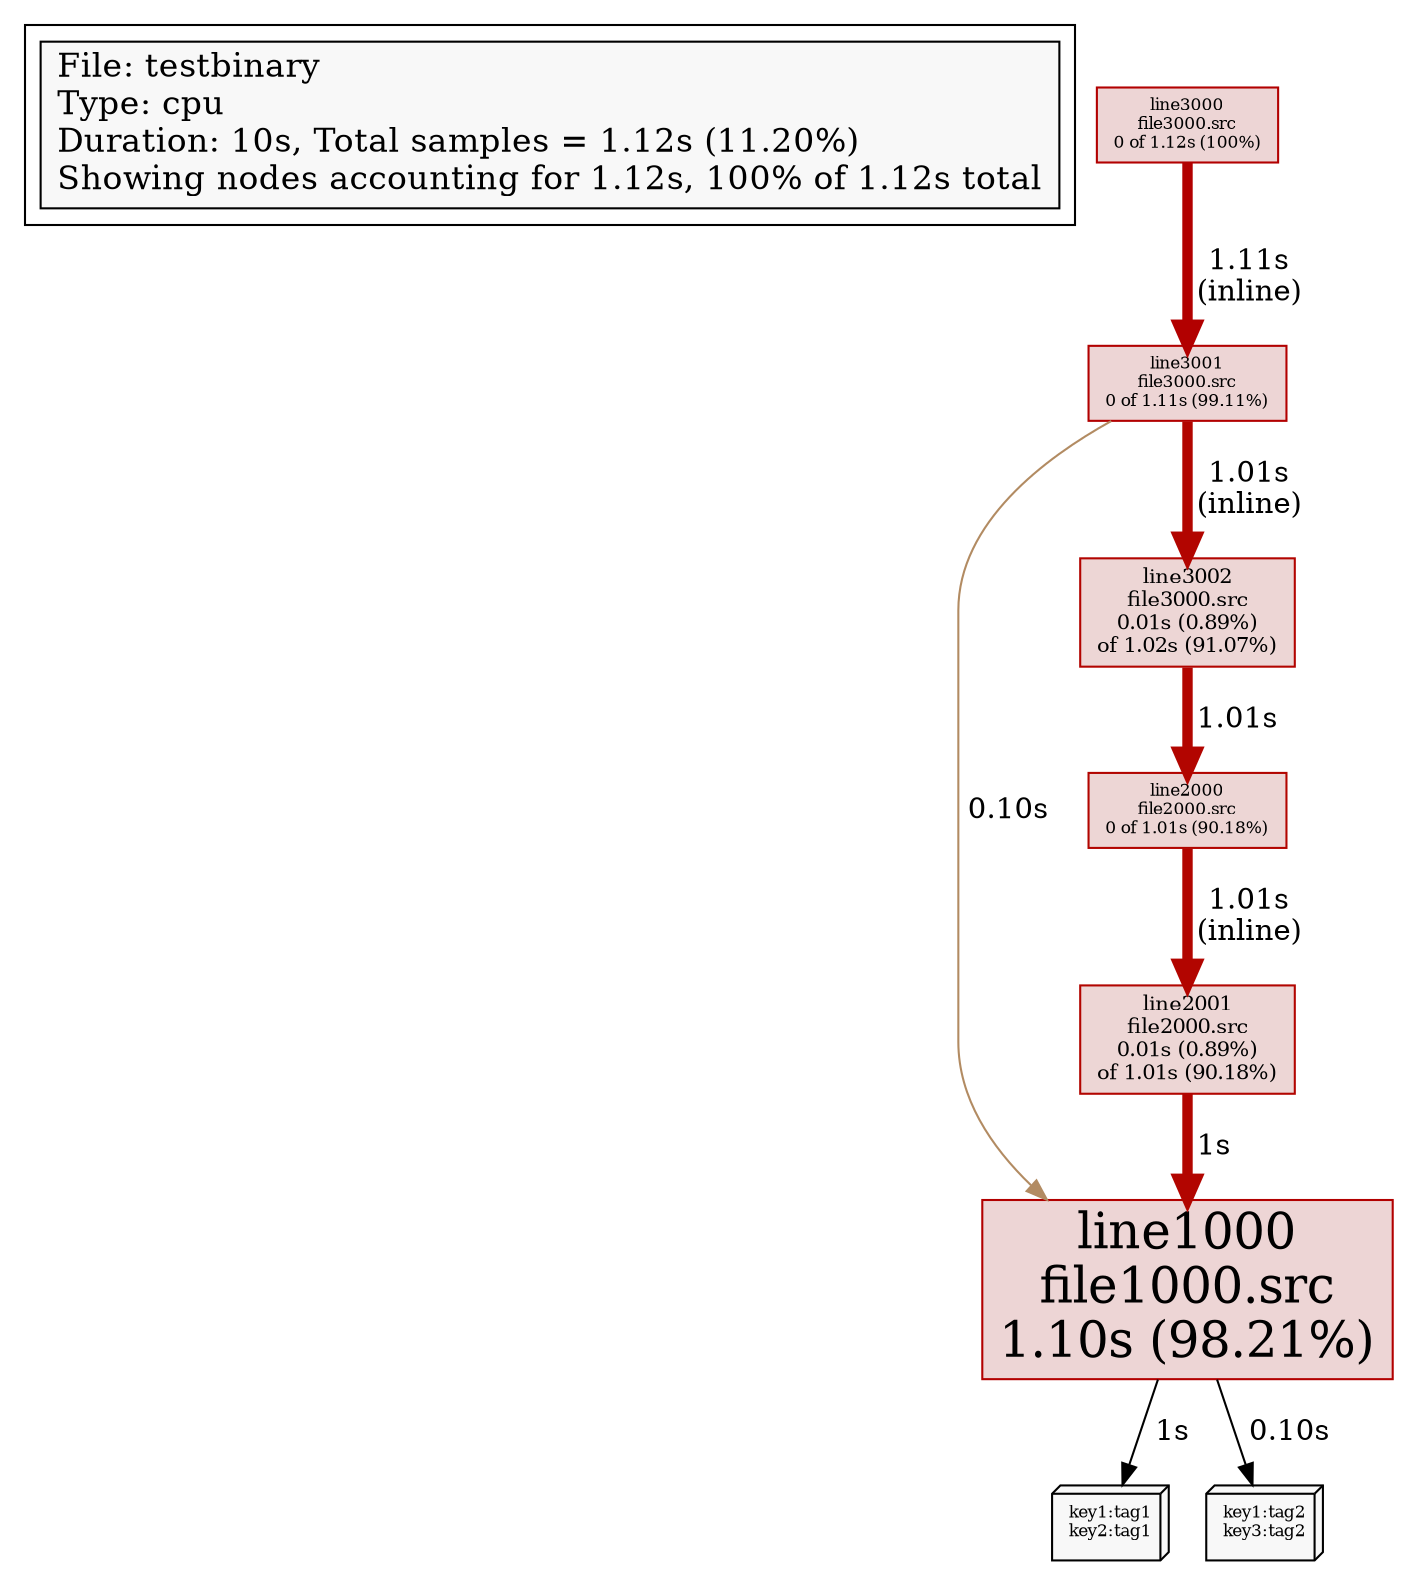 digraph "testbinary" {
node [style=filled fillcolor="#f8f8f8"]
subgraph cluster_L { "File: testbinary" [shape=box fontsize=16 label="File: testbinary\lType: cpu\lDuration: 10s, Total samples = 1.12s (11.20%)\lShowing nodes accounting for 1.12s, 100% of 1.12s total\l"] }
N1 [label="line1000\nfile1000.src\n1.10s (98.21%)" fontsize=24 shape=box tooltip="line1000 testdata/file1000.src (1.10s)" color="#b20000" fillcolor="#edd5d5"]
N1_0 [label = "key1:tag1\nkey2:tag1" fontsize=8 shape=box3d tooltip="1s"]
N1 -> N1_0 [label=" 1s" weight=100 tooltip="1s" labeltooltip="1s"]
N1_1 [label = "key1:tag2\nkey3:tag2" fontsize=8 shape=box3d tooltip="0.10s"]
N1 -> N1_1 [label=" 0.10s" weight=100 tooltip="0.10s" labeltooltip="0.10s"]
N2 [label="line3000\nfile3000.src\n0 of 1.12s (100%)" fontsize=8 shape=box tooltip="line3000 testdata/file3000.src (1.12s)" color="#b20000" fillcolor="#edd5d5"]
N3 [label="line3001\nfile3000.src\n0 of 1.11s (99.11%)" fontsize=8 shape=box tooltip="line3001 testdata/file3000.src (1.11s)" color="#b20000" fillcolor="#edd5d5"]
N4 [label="line3002\nfile3000.src\n0.01s (0.89%)\nof 1.02s (91.07%)" fontsize=10 shape=box tooltip="line3002 testdata/file3000.src (1.02s)" color="#b20400" fillcolor="#edd6d5"]
N5 [label="line2001\nfile2000.src\n0.01s (0.89%)\nof 1.01s (90.18%)" fontsize=10 shape=box tooltip="line2001 testdata/file2000.src (1.01s)" color="#b20500" fillcolor="#edd6d5"]
N6 [label="line2000\nfile2000.src\n0 of 1.01s (90.18%)" fontsize=8 shape=box tooltip="line2000 testdata/file2000.src (1.01s)" color="#b20500" fillcolor="#edd6d5"]
N2 -> N3 [label=" 1.11s\n (inline)" weight=100 penwidth=5 color="#b20000" tooltip="line3000 testdata/file3000.src -> line3001 testdata/file3000.src (1.11s)" labeltooltip="line3000 testdata/file3000.src -> line3001 testdata/file3000.src (1.11s)"]
N6 -> N5 [label=" 1.01s\n (inline)" weight=91 penwidth=5 color="#b20500" tooltip="line2000 testdata/file2000.src -> line2001 testdata/file2000.src (1.01s)" labeltooltip="line2000 testdata/file2000.src -> line2001 testdata/file2000.src (1.01s)"]
N3 -> N4 [label=" 1.01s\n (inline)" weight=91 penwidth=5 color="#b20500" tooltip="line3001 testdata/file3000.src -> line3002 testdata/file3000.src (1.01s)" labeltooltip="line3001 testdata/file3000.src -> line3002 testdata/file3000.src (1.01s)"]
N4 -> N6 [label=" 1.01s" weight=91 penwidth=5 color="#b20500" tooltip="line3002 testdata/file3000.src -> line2000 testdata/file2000.src (1.01s)" labeltooltip="line3002 testdata/file3000.src -> line2000 testdata/file2000.src (1.01s)"]
N5 -> N1 [label=" 1s" weight=90 penwidth=5 color="#b20500" tooltip="line2001 testdata/file2000.src -> line1000 testdata/file1000.src (1s)" labeltooltip="line2001 testdata/file2000.src -> line1000 testdata/file1000.src (1s)"]
N3 -> N1 [label=" 0.10s" weight=9 color="#b28b62" tooltip="line3001 testdata/file3000.src -> line1000 testdata/file1000.src (0.10s)" labeltooltip="line3001 testdata/file3000.src -> line1000 testdata/file1000.src (0.10s)"]
}
